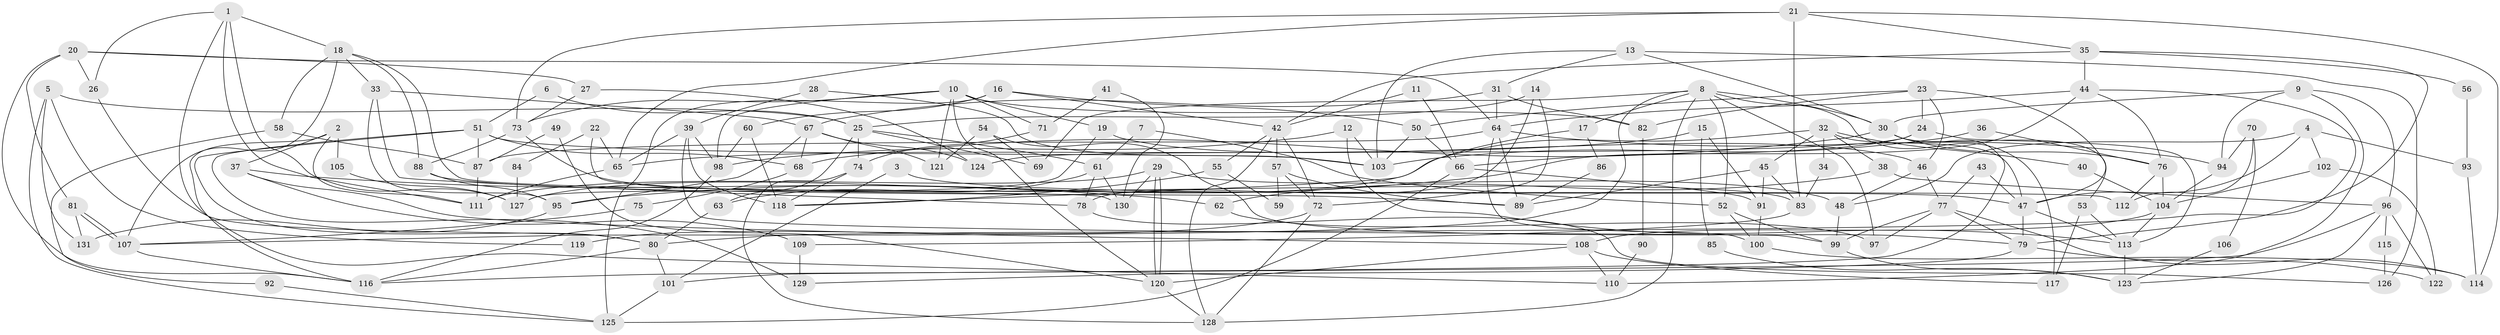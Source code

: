 // coarse degree distribution, {9: 0.045454545454545456, 4: 0.125, 2: 0.17045454545454544, 5: 0.09090909090909091, 11: 0.011363636363636364, 8: 0.07954545454545454, 3: 0.18181818181818182, 6: 0.17045454545454544, 7: 0.125}
// Generated by graph-tools (version 1.1) at 2025/41/03/06/25 10:41:56]
// undirected, 131 vertices, 262 edges
graph export_dot {
graph [start="1"]
  node [color=gray90,style=filled];
  1;
  2;
  3;
  4;
  5;
  6;
  7;
  8;
  9;
  10;
  11;
  12;
  13;
  14;
  15;
  16;
  17;
  18;
  19;
  20;
  21;
  22;
  23;
  24;
  25;
  26;
  27;
  28;
  29;
  30;
  31;
  32;
  33;
  34;
  35;
  36;
  37;
  38;
  39;
  40;
  41;
  42;
  43;
  44;
  45;
  46;
  47;
  48;
  49;
  50;
  51;
  52;
  53;
  54;
  55;
  56;
  57;
  58;
  59;
  60;
  61;
  62;
  63;
  64;
  65;
  66;
  67;
  68;
  69;
  70;
  71;
  72;
  73;
  74;
  75;
  76;
  77;
  78;
  79;
  80;
  81;
  82;
  83;
  84;
  85;
  86;
  87;
  88;
  89;
  90;
  91;
  92;
  93;
  94;
  95;
  96;
  97;
  98;
  99;
  100;
  101;
  102;
  103;
  104;
  105;
  106;
  107;
  108;
  109;
  110;
  111;
  112;
  113;
  114;
  115;
  116;
  117;
  118;
  119;
  120;
  121;
  122;
  123;
  124;
  125;
  126;
  127;
  128;
  129;
  130;
  131;
  1 -- 18;
  1 -- 110;
  1 -- 26;
  1 -- 111;
  1 -- 127;
  2 -- 116;
  2 -- 111;
  2 -- 37;
  2 -- 105;
  3 -- 47;
  3 -- 101;
  4 -- 47;
  4 -- 102;
  4 -- 48;
  4 -- 93;
  5 -- 131;
  5 -- 125;
  5 -- 25;
  5 -- 119;
  6 -- 51;
  6 -- 25;
  7 -- 52;
  7 -- 61;
  8 -- 117;
  8 -- 107;
  8 -- 17;
  8 -- 30;
  8 -- 52;
  8 -- 69;
  8 -- 97;
  8 -- 128;
  9 -- 30;
  9 -- 96;
  9 -- 94;
  9 -- 110;
  10 -- 73;
  10 -- 121;
  10 -- 19;
  10 -- 71;
  10 -- 82;
  10 -- 98;
  10 -- 120;
  11 -- 66;
  11 -- 42;
  12 -- 98;
  12 -- 113;
  12 -- 103;
  13 -- 31;
  13 -- 30;
  13 -- 103;
  13 -- 126;
  14 -- 72;
  14 -- 25;
  14 -- 78;
  15 -- 65;
  15 -- 91;
  15 -- 85;
  16 -- 60;
  16 -- 50;
  16 -- 42;
  16 -- 125;
  17 -- 118;
  17 -- 86;
  18 -- 107;
  18 -- 88;
  18 -- 33;
  18 -- 58;
  18 -- 112;
  19 -- 127;
  19 -- 46;
  20 -- 116;
  20 -- 64;
  20 -- 26;
  20 -- 27;
  20 -- 81;
  21 -- 73;
  21 -- 35;
  21 -- 65;
  21 -- 83;
  21 -- 114;
  22 -- 65;
  22 -- 130;
  22 -- 84;
  23 -- 47;
  23 -- 24;
  23 -- 46;
  23 -- 50;
  23 -- 82;
  24 -- 124;
  24 -- 66;
  24 -- 113;
  25 -- 63;
  25 -- 61;
  25 -- 69;
  25 -- 74;
  26 -- 80;
  27 -- 73;
  27 -- 124;
  28 -- 39;
  28 -- 103;
  29 -- 120;
  29 -- 120;
  29 -- 48;
  29 -- 111;
  29 -- 130;
  30 -- 68;
  30 -- 53;
  30 -- 76;
  30 -- 101;
  31 -- 82;
  31 -- 64;
  31 -- 67;
  32 -- 45;
  32 -- 47;
  32 -- 34;
  32 -- 38;
  32 -- 40;
  32 -- 127;
  33 -- 95;
  33 -- 67;
  33 -- 78;
  34 -- 83;
  35 -- 42;
  35 -- 44;
  35 -- 56;
  35 -- 79;
  36 -- 103;
  36 -- 76;
  37 -- 109;
  37 -- 62;
  37 -- 108;
  38 -- 62;
  38 -- 96;
  39 -- 99;
  39 -- 65;
  39 -- 98;
  39 -- 118;
  40 -- 104;
  41 -- 130;
  41 -- 71;
  42 -- 128;
  42 -- 55;
  42 -- 57;
  42 -- 72;
  43 -- 47;
  43 -- 77;
  44 -- 64;
  44 -- 80;
  44 -- 76;
  44 -- 95;
  45 -- 91;
  45 -- 89;
  45 -- 83;
  46 -- 48;
  46 -- 77;
  47 -- 79;
  47 -- 113;
  48 -- 99;
  49 -- 120;
  49 -- 87;
  50 -- 103;
  50 -- 66;
  51 -- 87;
  51 -- 103;
  51 -- 68;
  51 -- 80;
  51 -- 129;
  52 -- 99;
  52 -- 100;
  53 -- 113;
  53 -- 117;
  54 -- 79;
  54 -- 69;
  54 -- 121;
  55 -- 118;
  55 -- 59;
  56 -- 93;
  57 -- 72;
  57 -- 59;
  57 -- 89;
  58 -- 87;
  58 -- 92;
  60 -- 98;
  60 -- 118;
  61 -- 78;
  61 -- 63;
  61 -- 130;
  62 -- 97;
  63 -- 80;
  64 -- 100;
  64 -- 94;
  64 -- 87;
  64 -- 89;
  65 -- 111;
  66 -- 125;
  66 -- 91;
  67 -- 68;
  67 -- 95;
  67 -- 121;
  67 -- 124;
  68 -- 75;
  70 -- 112;
  70 -- 94;
  70 -- 106;
  71 -- 74;
  72 -- 128;
  72 -- 119;
  73 -- 88;
  73 -- 83;
  74 -- 128;
  74 -- 118;
  75 -- 107;
  76 -- 104;
  76 -- 112;
  77 -- 99;
  77 -- 79;
  77 -- 97;
  77 -- 114;
  78 -- 126;
  79 -- 122;
  79 -- 129;
  80 -- 101;
  80 -- 116;
  81 -- 107;
  81 -- 107;
  81 -- 131;
  82 -- 90;
  83 -- 109;
  84 -- 127;
  85 -- 123;
  86 -- 89;
  87 -- 111;
  88 -- 95;
  88 -- 89;
  90 -- 110;
  91 -- 100;
  92 -- 125;
  93 -- 114;
  94 -- 104;
  95 -- 131;
  96 -- 116;
  96 -- 115;
  96 -- 122;
  96 -- 123;
  98 -- 116;
  99 -- 123;
  100 -- 114;
  101 -- 125;
  102 -- 122;
  102 -- 104;
  104 -- 108;
  104 -- 113;
  105 -- 127;
  106 -- 123;
  107 -- 116;
  108 -- 120;
  108 -- 110;
  108 -- 117;
  109 -- 129;
  113 -- 123;
  115 -- 126;
  120 -- 128;
}
